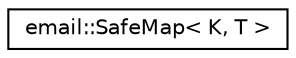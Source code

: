 digraph "Graphical Class Hierarchy"
{
 // LATEX_PDF_SIZE
  edge [fontname="Helvetica",fontsize="10",labelfontname="Helvetica",labelfontsize="10"];
  node [fontname="Helvetica",fontsize="10",shape=record];
  rankdir="LR";
  Node0 [label="email::SafeMap\< K, T \>",height=0.2,width=0.4,color="black", fillcolor="white", style="filled",URL="$classemail_1_1SafeMap.html",tooltip="Simple thread-safe map."];
}
